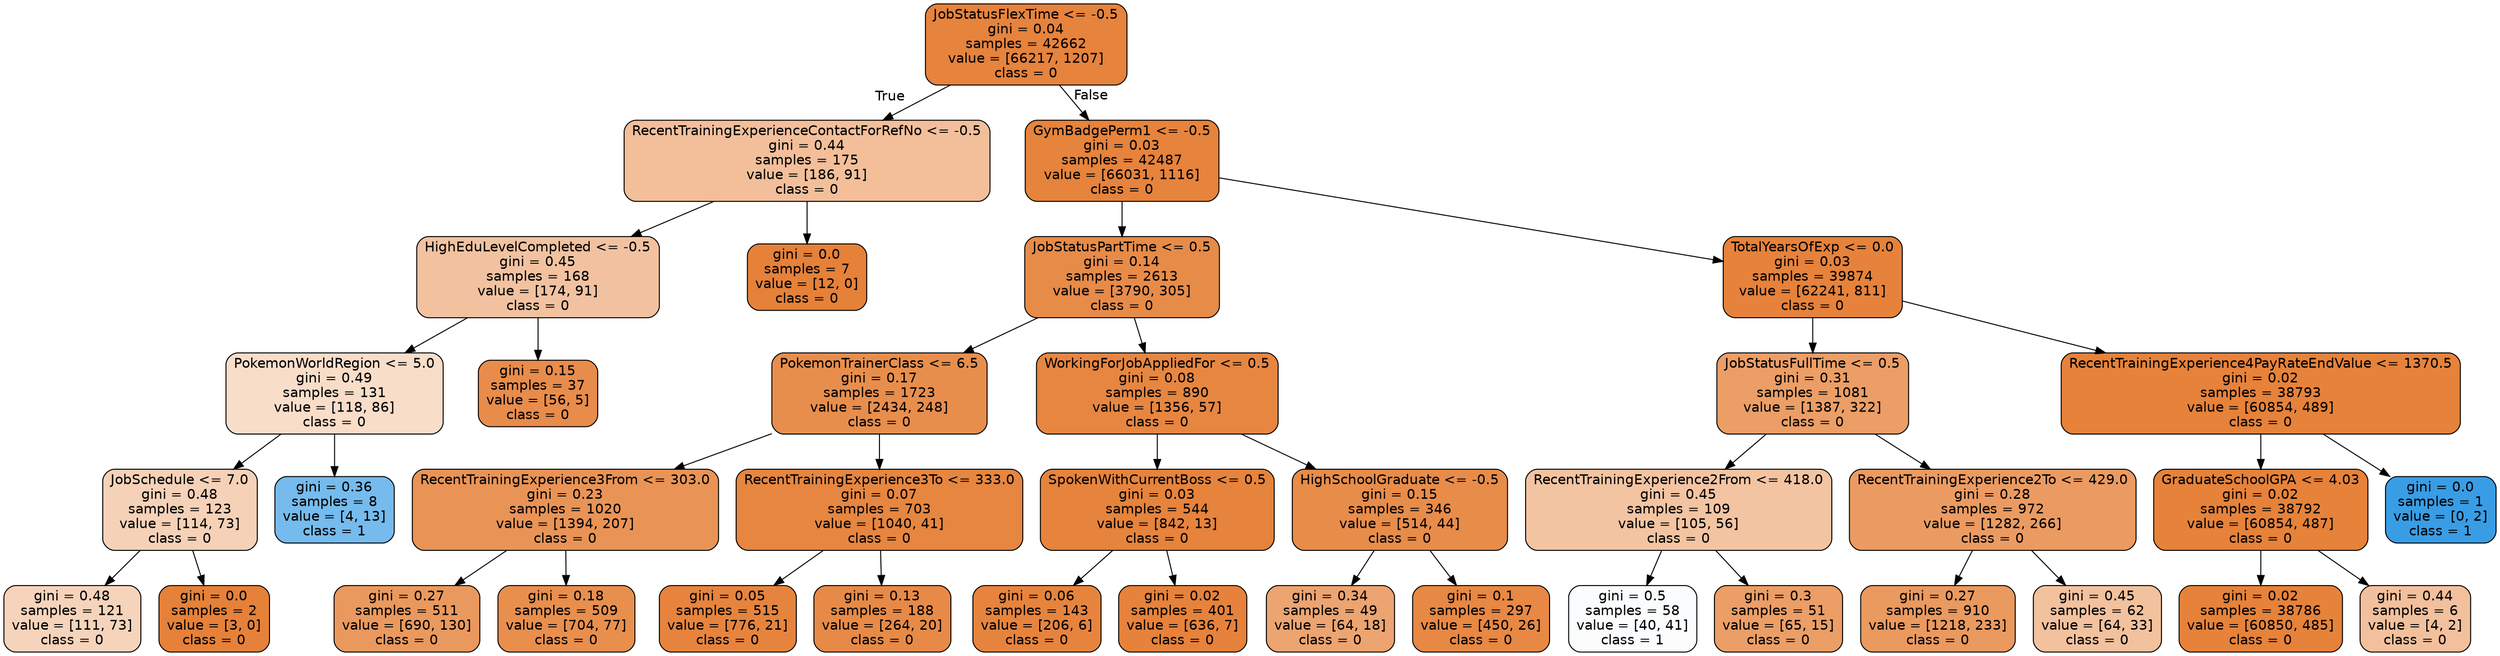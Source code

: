 digraph Tree {
node [shape=box, style="filled, rounded", color="black", fontname=helvetica] ;
edge [fontname=helvetica] ;
0 [label="JobStatusFlexTime <= -0.5\ngini = 0.04\nsamples = 42662\nvalue = [66217, 1207]\nclass = 0", fillcolor="#e58139fa"] ;
1 [label="RecentTrainingExperienceContactForRefNo <= -0.5\ngini = 0.44\nsamples = 175\nvalue = [186, 91]\nclass = 0", fillcolor="#e5813982"] ;
0 -> 1 [labeldistance=2.5, labelangle=45, headlabel="True"] ;
2 [label="HighEduLevelCompleted <= -0.5\ngini = 0.45\nsamples = 168\nvalue = [174, 91]\nclass = 0", fillcolor="#e581397a"] ;
1 -> 2 ;
3 [label="PokemonWorldRegion <= 5.0\ngini = 0.49\nsamples = 131\nvalue = [118, 86]\nclass = 0", fillcolor="#e5813945"] ;
2 -> 3 ;
4 [label="JobSchedule <= 7.0\ngini = 0.48\nsamples = 123\nvalue = [114, 73]\nclass = 0", fillcolor="#e581395c"] ;
3 -> 4 ;
5 [label="gini = 0.48\nsamples = 121\nvalue = [111, 73]\nclass = 0", fillcolor="#e5813957"] ;
4 -> 5 ;
6 [label="gini = 0.0\nsamples = 2\nvalue = [3, 0]\nclass = 0", fillcolor="#e58139ff"] ;
4 -> 6 ;
7 [label="gini = 0.36\nsamples = 8\nvalue = [4, 13]\nclass = 1", fillcolor="#399de5b1"] ;
3 -> 7 ;
8 [label="gini = 0.15\nsamples = 37\nvalue = [56, 5]\nclass = 0", fillcolor="#e58139e8"] ;
2 -> 8 ;
9 [label="gini = 0.0\nsamples = 7\nvalue = [12, 0]\nclass = 0", fillcolor="#e58139ff"] ;
1 -> 9 ;
10 [label="GymBadgePerm1 <= -0.5\ngini = 0.03\nsamples = 42487\nvalue = [66031, 1116]\nclass = 0", fillcolor="#e58139fb"] ;
0 -> 10 [labeldistance=2.5, labelangle=-45, headlabel="False"] ;
11 [label="JobStatusPartTime <= 0.5\ngini = 0.14\nsamples = 2613\nvalue = [3790, 305]\nclass = 0", fillcolor="#e58139ea"] ;
10 -> 11 ;
12 [label="PokemonTrainerClass <= 6.5\ngini = 0.17\nsamples = 1723\nvalue = [2434, 248]\nclass = 0", fillcolor="#e58139e5"] ;
11 -> 12 ;
13 [label="RecentTrainingExperience3From <= 303.0\ngini = 0.23\nsamples = 1020\nvalue = [1394, 207]\nclass = 0", fillcolor="#e58139d9"] ;
12 -> 13 ;
14 [label="gini = 0.27\nsamples = 511\nvalue = [690, 130]\nclass = 0", fillcolor="#e58139cf"] ;
13 -> 14 ;
15 [label="gini = 0.18\nsamples = 509\nvalue = [704, 77]\nclass = 0", fillcolor="#e58139e3"] ;
13 -> 15 ;
16 [label="RecentTrainingExperience3To <= 333.0\ngini = 0.07\nsamples = 703\nvalue = [1040, 41]\nclass = 0", fillcolor="#e58139f5"] ;
12 -> 16 ;
17 [label="gini = 0.05\nsamples = 515\nvalue = [776, 21]\nclass = 0", fillcolor="#e58139f8"] ;
16 -> 17 ;
18 [label="gini = 0.13\nsamples = 188\nvalue = [264, 20]\nclass = 0", fillcolor="#e58139ec"] ;
16 -> 18 ;
19 [label="WorkingForJobAppliedFor <= 0.5\ngini = 0.08\nsamples = 890\nvalue = [1356, 57]\nclass = 0", fillcolor="#e58139f4"] ;
11 -> 19 ;
20 [label="SpokenWithCurrentBoss <= 0.5\ngini = 0.03\nsamples = 544\nvalue = [842, 13]\nclass = 0", fillcolor="#e58139fb"] ;
19 -> 20 ;
21 [label="gini = 0.06\nsamples = 143\nvalue = [206, 6]\nclass = 0", fillcolor="#e58139f8"] ;
20 -> 21 ;
22 [label="gini = 0.02\nsamples = 401\nvalue = [636, 7]\nclass = 0", fillcolor="#e58139fc"] ;
20 -> 22 ;
23 [label="HighSchoolGraduate <= -0.5\ngini = 0.15\nsamples = 346\nvalue = [514, 44]\nclass = 0", fillcolor="#e58139e9"] ;
19 -> 23 ;
24 [label="gini = 0.34\nsamples = 49\nvalue = [64, 18]\nclass = 0", fillcolor="#e58139b7"] ;
23 -> 24 ;
25 [label="gini = 0.1\nsamples = 297\nvalue = [450, 26]\nclass = 0", fillcolor="#e58139f0"] ;
23 -> 25 ;
26 [label="TotalYearsOfExp <= 0.0\ngini = 0.03\nsamples = 39874\nvalue = [62241, 811]\nclass = 0", fillcolor="#e58139fc"] ;
10 -> 26 ;
27 [label="JobStatusFullTime <= 0.5\ngini = 0.31\nsamples = 1081\nvalue = [1387, 322]\nclass = 0", fillcolor="#e58139c4"] ;
26 -> 27 ;
28 [label="RecentTrainingExperience2From <= 418.0\ngini = 0.45\nsamples = 109\nvalue = [105, 56]\nclass = 0", fillcolor="#e5813977"] ;
27 -> 28 ;
29 [label="gini = 0.5\nsamples = 58\nvalue = [40, 41]\nclass = 1", fillcolor="#399de506"] ;
28 -> 29 ;
30 [label="gini = 0.3\nsamples = 51\nvalue = [65, 15]\nclass = 0", fillcolor="#e58139c4"] ;
28 -> 30 ;
31 [label="RecentTrainingExperience2To <= 429.0\ngini = 0.28\nsamples = 972\nvalue = [1282, 266]\nclass = 0", fillcolor="#e58139ca"] ;
27 -> 31 ;
32 [label="gini = 0.27\nsamples = 910\nvalue = [1218, 233]\nclass = 0", fillcolor="#e58139ce"] ;
31 -> 32 ;
33 [label="gini = 0.45\nsamples = 62\nvalue = [64, 33]\nclass = 0", fillcolor="#e581397c"] ;
31 -> 33 ;
34 [label="RecentTrainingExperience4PayRateEndValue <= 1370.5\ngini = 0.02\nsamples = 38793\nvalue = [60854, 489]\nclass = 0", fillcolor="#e58139fd"] ;
26 -> 34 ;
35 [label="GraduateSchoolGPA <= 4.03\ngini = 0.02\nsamples = 38792\nvalue = [60854, 487]\nclass = 0", fillcolor="#e58139fd"] ;
34 -> 35 ;
36 [label="gini = 0.02\nsamples = 38786\nvalue = [60850, 485]\nclass = 0", fillcolor="#e58139fd"] ;
35 -> 36 ;
37 [label="gini = 0.44\nsamples = 6\nvalue = [4, 2]\nclass = 0", fillcolor="#e581397f"] ;
35 -> 37 ;
38 [label="gini = 0.0\nsamples = 1\nvalue = [0, 2]\nclass = 1", fillcolor="#399de5ff"] ;
34 -> 38 ;
}
